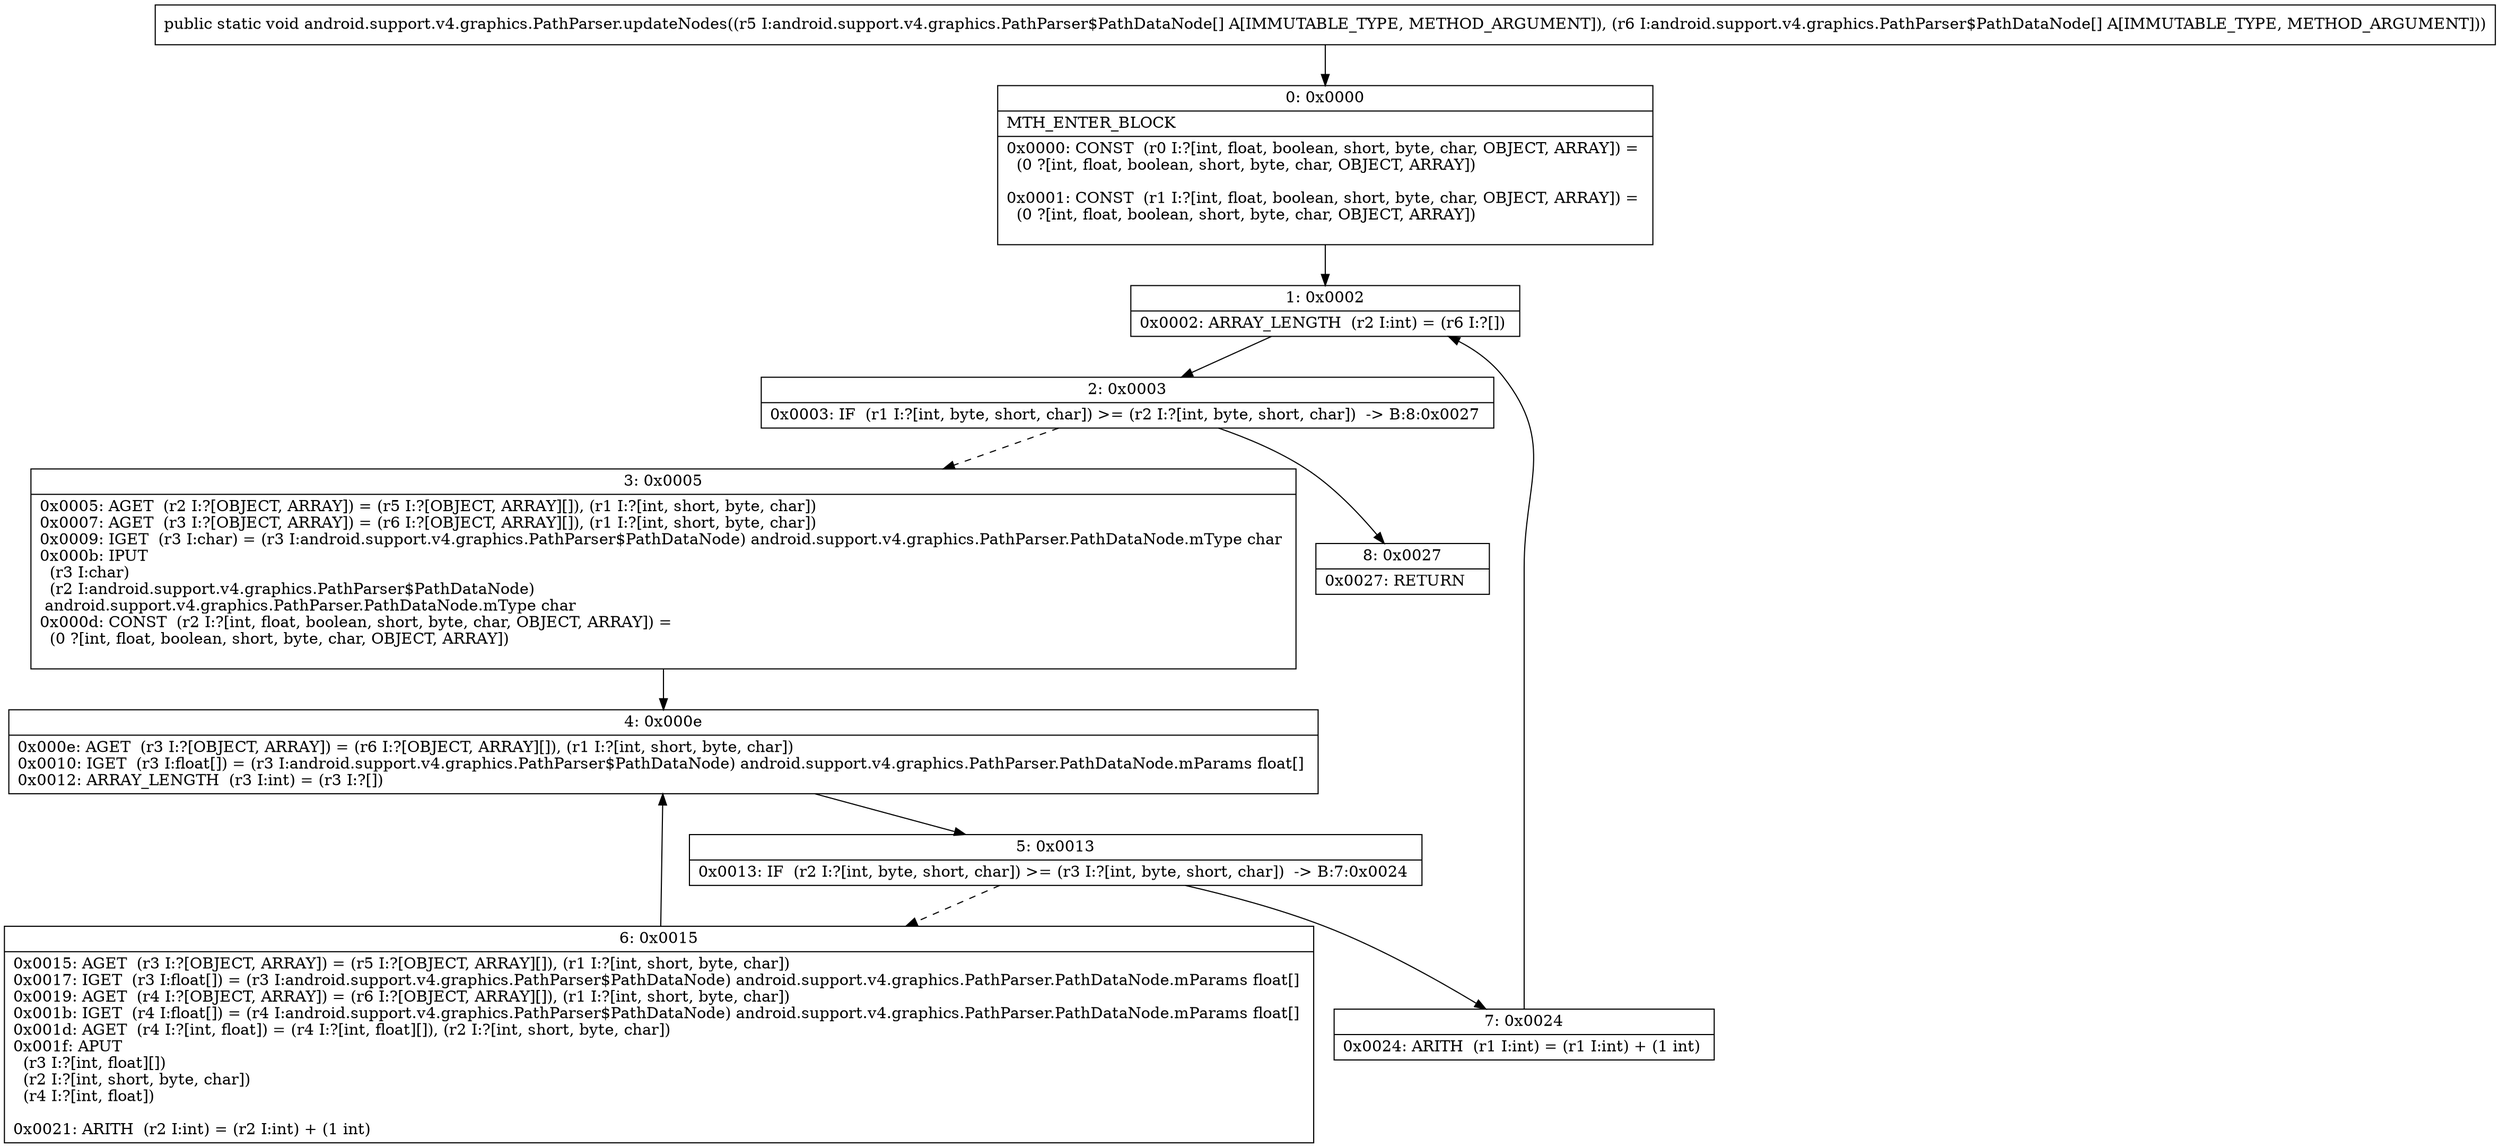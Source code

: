 digraph "CFG forandroid.support.v4.graphics.PathParser.updateNodes([Landroid\/support\/v4\/graphics\/PathParser$PathDataNode;[Landroid\/support\/v4\/graphics\/PathParser$PathDataNode;)V" {
Node_0 [shape=record,label="{0\:\ 0x0000|MTH_ENTER_BLOCK\l|0x0000: CONST  (r0 I:?[int, float, boolean, short, byte, char, OBJECT, ARRAY]) = \l  (0 ?[int, float, boolean, short, byte, char, OBJECT, ARRAY])\l \l0x0001: CONST  (r1 I:?[int, float, boolean, short, byte, char, OBJECT, ARRAY]) = \l  (0 ?[int, float, boolean, short, byte, char, OBJECT, ARRAY])\l \l}"];
Node_1 [shape=record,label="{1\:\ 0x0002|0x0002: ARRAY_LENGTH  (r2 I:int) = (r6 I:?[]) \l}"];
Node_2 [shape=record,label="{2\:\ 0x0003|0x0003: IF  (r1 I:?[int, byte, short, char]) \>= (r2 I:?[int, byte, short, char])  \-\> B:8:0x0027 \l}"];
Node_3 [shape=record,label="{3\:\ 0x0005|0x0005: AGET  (r2 I:?[OBJECT, ARRAY]) = (r5 I:?[OBJECT, ARRAY][]), (r1 I:?[int, short, byte, char]) \l0x0007: AGET  (r3 I:?[OBJECT, ARRAY]) = (r6 I:?[OBJECT, ARRAY][]), (r1 I:?[int, short, byte, char]) \l0x0009: IGET  (r3 I:char) = (r3 I:android.support.v4.graphics.PathParser$PathDataNode) android.support.v4.graphics.PathParser.PathDataNode.mType char \l0x000b: IPUT  \l  (r3 I:char)\l  (r2 I:android.support.v4.graphics.PathParser$PathDataNode)\l android.support.v4.graphics.PathParser.PathDataNode.mType char \l0x000d: CONST  (r2 I:?[int, float, boolean, short, byte, char, OBJECT, ARRAY]) = \l  (0 ?[int, float, boolean, short, byte, char, OBJECT, ARRAY])\l \l}"];
Node_4 [shape=record,label="{4\:\ 0x000e|0x000e: AGET  (r3 I:?[OBJECT, ARRAY]) = (r6 I:?[OBJECT, ARRAY][]), (r1 I:?[int, short, byte, char]) \l0x0010: IGET  (r3 I:float[]) = (r3 I:android.support.v4.graphics.PathParser$PathDataNode) android.support.v4.graphics.PathParser.PathDataNode.mParams float[] \l0x0012: ARRAY_LENGTH  (r3 I:int) = (r3 I:?[]) \l}"];
Node_5 [shape=record,label="{5\:\ 0x0013|0x0013: IF  (r2 I:?[int, byte, short, char]) \>= (r3 I:?[int, byte, short, char])  \-\> B:7:0x0024 \l}"];
Node_6 [shape=record,label="{6\:\ 0x0015|0x0015: AGET  (r3 I:?[OBJECT, ARRAY]) = (r5 I:?[OBJECT, ARRAY][]), (r1 I:?[int, short, byte, char]) \l0x0017: IGET  (r3 I:float[]) = (r3 I:android.support.v4.graphics.PathParser$PathDataNode) android.support.v4.graphics.PathParser.PathDataNode.mParams float[] \l0x0019: AGET  (r4 I:?[OBJECT, ARRAY]) = (r6 I:?[OBJECT, ARRAY][]), (r1 I:?[int, short, byte, char]) \l0x001b: IGET  (r4 I:float[]) = (r4 I:android.support.v4.graphics.PathParser$PathDataNode) android.support.v4.graphics.PathParser.PathDataNode.mParams float[] \l0x001d: AGET  (r4 I:?[int, float]) = (r4 I:?[int, float][]), (r2 I:?[int, short, byte, char]) \l0x001f: APUT  \l  (r3 I:?[int, float][])\l  (r2 I:?[int, short, byte, char])\l  (r4 I:?[int, float])\l \l0x0021: ARITH  (r2 I:int) = (r2 I:int) + (1 int) \l}"];
Node_7 [shape=record,label="{7\:\ 0x0024|0x0024: ARITH  (r1 I:int) = (r1 I:int) + (1 int) \l}"];
Node_8 [shape=record,label="{8\:\ 0x0027|0x0027: RETURN   \l}"];
MethodNode[shape=record,label="{public static void android.support.v4.graphics.PathParser.updateNodes((r5 I:android.support.v4.graphics.PathParser$PathDataNode[] A[IMMUTABLE_TYPE, METHOD_ARGUMENT]), (r6 I:android.support.v4.graphics.PathParser$PathDataNode[] A[IMMUTABLE_TYPE, METHOD_ARGUMENT])) }"];
MethodNode -> Node_0;
Node_0 -> Node_1;
Node_1 -> Node_2;
Node_2 -> Node_3[style=dashed];
Node_2 -> Node_8;
Node_3 -> Node_4;
Node_4 -> Node_5;
Node_5 -> Node_6[style=dashed];
Node_5 -> Node_7;
Node_6 -> Node_4;
Node_7 -> Node_1;
}

